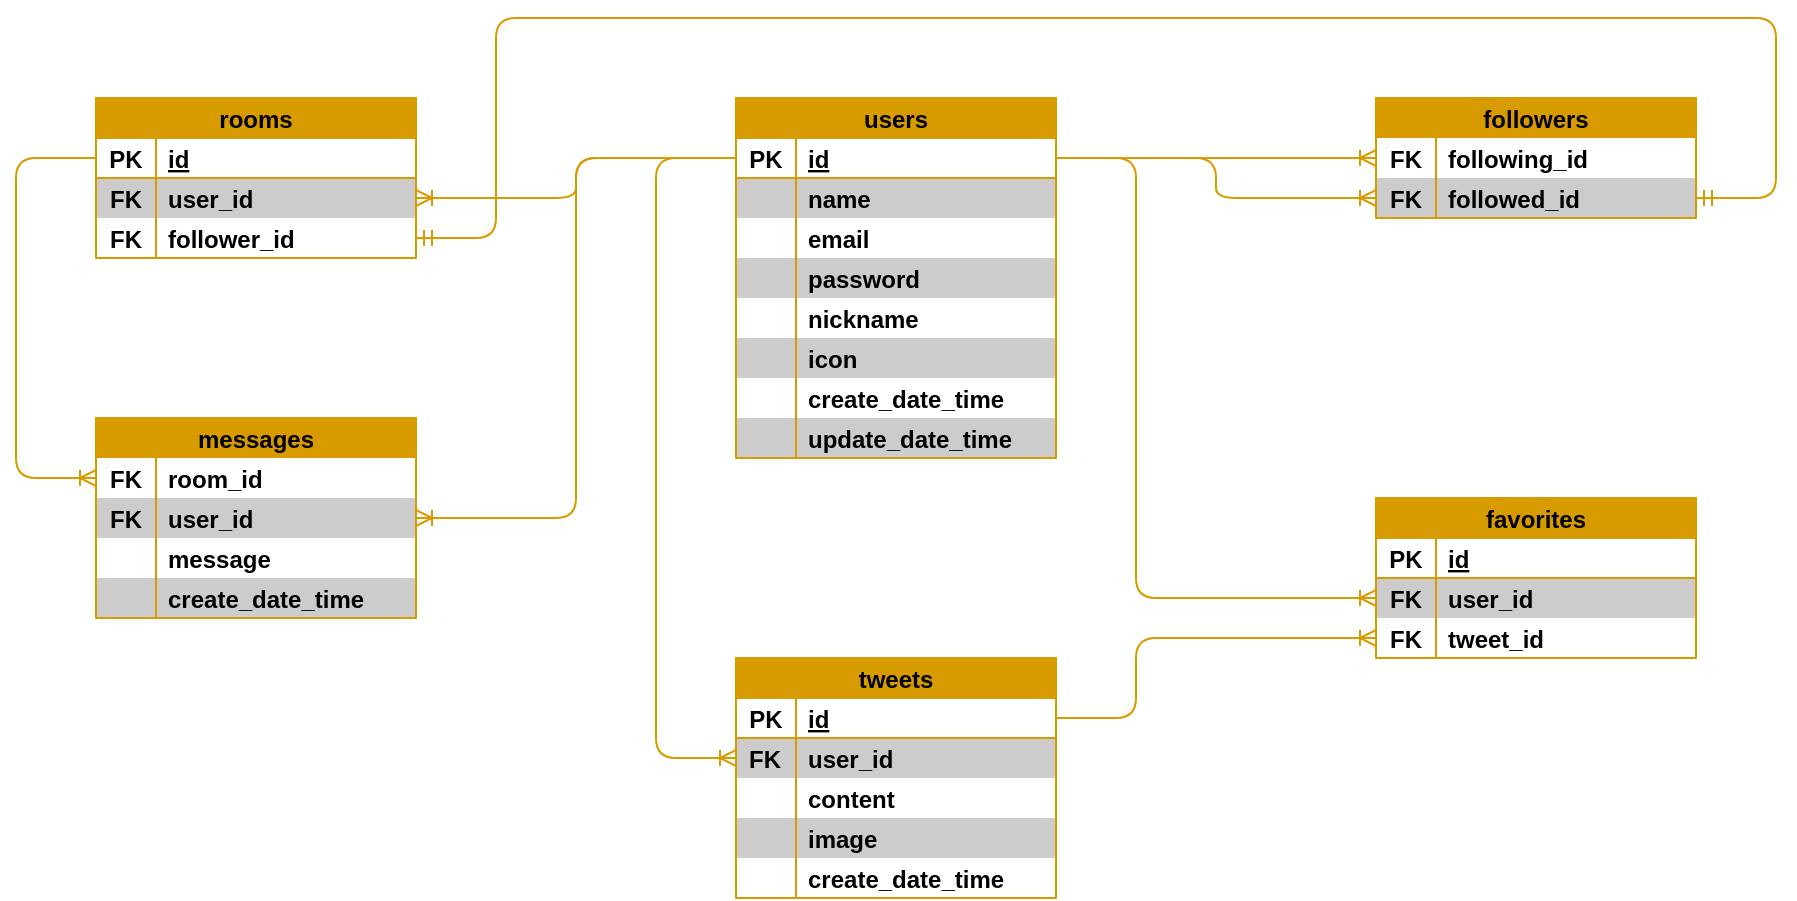<mxfile>
    <diagram id="yRzsNNlzmwT56zNl8328" name="ページ1">
        <mxGraphModel dx="554" dy="314" grid="1" gridSize="10" guides="1" tooltips="1" connect="1" arrows="1" fold="1" page="1" pageScale="1" pageWidth="1169" pageHeight="827" math="0" shadow="0">
            <root>
                <mxCell id="0"/>
                <mxCell id="1" parent="0"/>
                <mxCell id="111" value="" style="fontSize=12;html=1;endArrow=ERoneToMany;fontColor=#FFFFFF;edgeStyle=orthogonalEdgeStyle;exitX=1;exitY=0.5;exitDx=0;exitDy=0;fillColor=#e51400;strokeColor=#D79B00;rounded=1;strokeWidth=1;entryX=0;entryY=0.5;entryDx=0;entryDy=0;" parent="1" source="220" target="277" edge="1">
                    <mxGeometry width="100" height="100" relative="1" as="geometry">
                        <mxPoint x="770.0" y="690.54" as="sourcePoint"/>
                        <mxPoint x="750" y="610" as="targetPoint"/>
                        <Array as="points">
                            <mxPoint x="680" y="550"/>
                            <mxPoint x="680" y="510"/>
                        </Array>
                    </mxGeometry>
                </mxCell>
                <mxCell id="163" value="users" style="shape=table;startSize=20;container=1;collapsible=1;childLayout=tableLayout;fixedRows=1;rowLines=0;fontStyle=1;align=center;resizeLast=1;fillStyle=auto;strokeColor=#D79B00;strokeWidth=1;fontColor=#000000;fillColor=#D79B00;gradientColor=none;gradientDirection=radial;verticalAlign=middle;rounded=0;shadow=0;spacing=0;" parent="1" vertex="1">
                    <mxGeometry x="480" y="240" width="160" height="180" as="geometry"/>
                </mxCell>
                <mxCell id="164" value="" style="shape=tableRow;horizontal=0;startSize=0;swimlaneHead=0;swimlaneBody=0;fillColor=none;collapsible=0;dropTarget=0;points=[[0,0.5],[1,0.5]];portConstraint=eastwest;top=0;left=0;right=0;bottom=1;fillStyle=auto;strokeColor=#D79B00;strokeWidth=1;fontColor=#000000;" parent="163" vertex="1">
                    <mxGeometry y="20" width="160" height="20" as="geometry"/>
                </mxCell>
                <mxCell id="165" value="PK" style="shape=partialRectangle;connectable=0;fillColor=#FFFFFF;top=1;left=1;bottom=1;right=1;fontStyle=1;overflow=hidden;fillStyle=auto;strokeColor=#D79B00;strokeWidth=1;fontColor=#000000;gradientColor=none;align=center;spacingLeft=0;labelBackgroundColor=none;dashed=1;dashPattern=1 1;spacing=0;" parent="164" vertex="1">
                    <mxGeometry width="30" height="20" as="geometry">
                        <mxRectangle width="30" height="20" as="alternateBounds"/>
                    </mxGeometry>
                </mxCell>
                <mxCell id="166" value="id" style="shape=partialRectangle;connectable=0;fillColor=#FFFFFF;top=1;left=1;bottom=1;right=1;align=left;spacingLeft=6;fontStyle=5;overflow=hidden;fillStyle=auto;strokeColor=#D79B00;strokeWidth=1;fontColor=#000000;labelBackgroundColor=none;dashed=1;dashPattern=1 1;noLabel=0;portConstraintRotation=0;spacing=0;" parent="164" vertex="1">
                    <mxGeometry x="30" width="130" height="20" as="geometry">
                        <mxRectangle width="130" height="20" as="alternateBounds"/>
                    </mxGeometry>
                </mxCell>
                <mxCell id="167" value="" style="shape=tableRow;horizontal=1;startSize=0;swimlaneHead=0;swimlaneBody=0;fillColor=none;collapsible=0;dropTarget=0;points=[[0,0.5],[1,0.5]];portConstraint=eastwest;top=0;left=0;right=0;bottom=0;fillStyle=auto;strokeColor=#D79B00;strokeWidth=1;fontColor=#000000;swimlaneFillColor=default;labelBorderColor=none;labelBackgroundColor=#FF3333;" parent="163" vertex="1">
                    <mxGeometry y="40" width="160" height="20" as="geometry"/>
                </mxCell>
                <mxCell id="168" value="" style="shape=partialRectangle;connectable=0;fillColor=#CCCCCC;top=1;left=1;bottom=0;right=0;editable=1;overflow=hidden;fillStyle=auto;strokeColor=#D79B00;strokeWidth=1;fontColor=#000000;spacing=0;" parent="167" vertex="1">
                    <mxGeometry width="30" height="20" as="geometry">
                        <mxRectangle width="30" height="20" as="alternateBounds"/>
                    </mxGeometry>
                </mxCell>
                <mxCell id="169" value="name" style="shape=partialRectangle;connectable=0;fillColor=#CCCCCC;top=1;left=1;bottom=0;right=1;align=left;spacingLeft=6;overflow=hidden;fillStyle=auto;strokeColor=#D79B00;strokeWidth=1;fontColor=#000000;fontStyle=1;perimeterSpacing=0;spacing=0;" parent="167" vertex="1">
                    <mxGeometry x="30" width="130" height="20" as="geometry">
                        <mxRectangle width="130" height="20" as="alternateBounds"/>
                    </mxGeometry>
                </mxCell>
                <mxCell id="170" value="" style="shape=tableRow;horizontal=0;startSize=0;swimlaneHead=0;swimlaneBody=0;fillColor=none;collapsible=0;dropTarget=0;points=[[0,0.5],[1,0.5]];portConstraint=eastwest;top=0;left=0;right=0;bottom=0;fillStyle=auto;strokeColor=none;strokeWidth=0;fontColor=#000000;" parent="163" vertex="1">
                    <mxGeometry y="60" width="160" height="20" as="geometry"/>
                </mxCell>
                <mxCell id="171" value="" style="shape=partialRectangle;connectable=0;fillColor=#FFFFFF;top=0;left=1;bottom=0;right=1;editable=1;overflow=hidden;fillStyle=auto;strokeColor=#D79B00;strokeWidth=1;fontColor=#000000;spacing=0;" parent="170" vertex="1">
                    <mxGeometry width="30" height="20" as="geometry">
                        <mxRectangle width="30" height="20" as="alternateBounds"/>
                    </mxGeometry>
                </mxCell>
                <mxCell id="172" value="email" style="shape=partialRectangle;connectable=0;fillColor=#FFFFFF;top=0;left=1;bottom=0;right=1;align=left;spacingLeft=6;overflow=hidden;fillStyle=auto;strokeColor=#D79B00;strokeWidth=1;fontColor=#000000;fontStyle=1;spacing=0;" parent="170" vertex="1">
                    <mxGeometry x="30" width="130" height="20" as="geometry">
                        <mxRectangle width="130" height="20" as="alternateBounds"/>
                    </mxGeometry>
                </mxCell>
                <mxCell id="188" value="" style="shape=tableRow;horizontal=0;startSize=0;swimlaneHead=0;swimlaneBody=0;fillColor=none;collapsible=0;dropTarget=0;points=[[0,0.5],[1,0.5]];portConstraint=eastwest;top=0;left=0;right=0;bottom=0;fillStyle=auto;strokeColor=none;strokeWidth=0;fontColor=#000000;" parent="163" vertex="1">
                    <mxGeometry y="80" width="160" height="20" as="geometry"/>
                </mxCell>
                <mxCell id="189" value="" style="shape=partialRectangle;connectable=0;fillColor=#CCCCCC;top=0;left=1;bottom=0;right=1;editable=1;overflow=hidden;fillStyle=auto;strokeColor=#D79B00;strokeWidth=1;fontColor=#000000;spacing=0;" parent="188" vertex="1">
                    <mxGeometry width="30" height="20" as="geometry">
                        <mxRectangle width="30" height="20" as="alternateBounds"/>
                    </mxGeometry>
                </mxCell>
                <mxCell id="190" value="password" style="shape=partialRectangle;connectable=0;fillColor=#CCCCCC;top=0;left=1;bottom=0;right=1;align=left;spacingLeft=6;overflow=hidden;fillStyle=auto;strokeColor=#D79B00;strokeWidth=1;fontColor=#000000;fontStyle=1;spacing=0;" parent="188" vertex="1">
                    <mxGeometry x="30" width="130" height="20" as="geometry">
                        <mxRectangle width="130" height="20" as="alternateBounds"/>
                    </mxGeometry>
                </mxCell>
                <mxCell id="210" value="" style="shape=tableRow;horizontal=0;startSize=0;swimlaneHead=0;swimlaneBody=0;fillColor=none;collapsible=0;dropTarget=0;points=[[0,0.5],[1,0.5]];portConstraint=eastwest;top=0;left=0;right=0;bottom=0;fillStyle=auto;strokeColor=none;strokeWidth=0;fontColor=#000000;" parent="163" vertex="1">
                    <mxGeometry y="100" width="160" height="20" as="geometry"/>
                </mxCell>
                <mxCell id="211" value="" style="shape=partialRectangle;connectable=0;fillColor=#FFFFFF;top=0;left=1;bottom=0;right=1;editable=1;overflow=hidden;fillStyle=auto;strokeColor=#D79B00;strokeWidth=1;fontColor=#000000;spacing=0;" parent="210" vertex="1">
                    <mxGeometry width="30" height="20" as="geometry">
                        <mxRectangle width="30" height="20" as="alternateBounds"/>
                    </mxGeometry>
                </mxCell>
                <mxCell id="212" value="nickname" style="shape=partialRectangle;connectable=0;fillColor=#FFFFFF;top=0;left=1;bottom=0;right=1;align=left;spacingLeft=6;overflow=hidden;fillStyle=auto;strokeColor=#D79B00;strokeWidth=1;fontColor=#000000;fontStyle=1;spacing=0;" parent="210" vertex="1">
                    <mxGeometry x="30" width="130" height="20" as="geometry">
                        <mxRectangle width="130" height="20" as="alternateBounds"/>
                    </mxGeometry>
                </mxCell>
                <mxCell id="213" value="" style="shape=tableRow;horizontal=0;startSize=0;swimlaneHead=0;swimlaneBody=0;fillColor=none;collapsible=0;dropTarget=0;points=[[0,0.5],[1,0.5]];portConstraint=eastwest;top=0;left=0;right=0;bottom=0;fillStyle=auto;strokeColor=none;strokeWidth=0;fontColor=#000000;" parent="163" vertex="1">
                    <mxGeometry y="120" width="160" height="20" as="geometry"/>
                </mxCell>
                <mxCell id="214" value="" style="shape=partialRectangle;connectable=0;fillColor=#CCCCCC;top=0;left=1;bottom=0;right=1;editable=1;overflow=hidden;fillStyle=auto;strokeColor=#D79B00;strokeWidth=1;fontColor=#000000;spacing=0;" parent="213" vertex="1">
                    <mxGeometry width="30" height="20" as="geometry">
                        <mxRectangle width="30" height="20" as="alternateBounds"/>
                    </mxGeometry>
                </mxCell>
                <mxCell id="215" value="icon" style="shape=partialRectangle;connectable=0;fillColor=#CCCCCC;top=0;left=1;bottom=0;right=1;align=left;spacingLeft=6;overflow=hidden;fillStyle=auto;strokeColor=#D79B00;strokeWidth=1;fontColor=#000000;fontStyle=1;spacing=0;" parent="213" vertex="1">
                    <mxGeometry x="30" width="130" height="20" as="geometry">
                        <mxRectangle width="130" height="20" as="alternateBounds"/>
                    </mxGeometry>
                </mxCell>
                <mxCell id="216" value="" style="shape=tableRow;horizontal=0;startSize=0;swimlaneHead=0;swimlaneBody=0;fillColor=none;collapsible=0;dropTarget=0;points=[[0,0.5],[1,0.5]];portConstraint=eastwest;top=0;left=0;right=0;bottom=0;fillStyle=auto;strokeColor=none;strokeWidth=0;fontColor=#000000;" parent="163" vertex="1">
                    <mxGeometry y="140" width="160" height="20" as="geometry"/>
                </mxCell>
                <mxCell id="217" value="" style="shape=partialRectangle;connectable=0;fillColor=#FFFFFF;top=0;left=1;bottom=0;right=1;editable=1;overflow=hidden;fillStyle=auto;strokeColor=#D79B00;strokeWidth=1;fontColor=#000000;spacing=0;" parent="216" vertex="1">
                    <mxGeometry width="30" height="20" as="geometry">
                        <mxRectangle width="30" height="20" as="alternateBounds"/>
                    </mxGeometry>
                </mxCell>
                <mxCell id="218" value="create_date_time" style="shape=partialRectangle;connectable=0;fillColor=#FFFFFF;top=0;left=1;bottom=0;right=1;align=left;spacingLeft=6;overflow=hidden;fillStyle=auto;strokeColor=#D79B00;strokeWidth=1;fontColor=#000000;fontStyle=1;spacing=0;" parent="216" vertex="1">
                    <mxGeometry x="30" width="130" height="20" as="geometry">
                        <mxRectangle width="130" height="20" as="alternateBounds"/>
                    </mxGeometry>
                </mxCell>
                <mxCell id="173" value="" style="shape=tableRow;horizontal=0;startSize=0;swimlaneHead=0;swimlaneBody=0;fillColor=none;collapsible=0;dropTarget=0;points=[[0,0.5],[1,0.5]];portConstraint=eastwest;top=0;left=0;right=0;bottom=0;fillStyle=auto;strokeColor=none;strokeWidth=1;fontColor=#000000;swimlaneFillColor=none;" parent="163" vertex="1">
                    <mxGeometry y="160" width="160" height="20" as="geometry"/>
                </mxCell>
                <mxCell id="174" value="" style="shape=partialRectangle;connectable=0;fillColor=#CCCCCC;top=0;left=1;bottom=1;right=1;editable=1;overflow=hidden;fillStyle=auto;strokeColor=#D79B00;strokeWidth=1;fontColor=#000000;spacing=0;" parent="173" vertex="1">
                    <mxGeometry width="30" height="20" as="geometry">
                        <mxRectangle width="30" height="20" as="alternateBounds"/>
                    </mxGeometry>
                </mxCell>
                <mxCell id="175" value="update_date_time" style="shape=partialRectangle;connectable=0;fillColor=#CCCCCC;top=0;left=1;bottom=1;right=1;align=left;spacingLeft=6;overflow=hidden;fillStyle=auto;strokeColor=#D79B00;strokeWidth=1;fontColor=#000000;fontStyle=1;spacing=0;" parent="173" vertex="1">
                    <mxGeometry x="30" width="130" height="20" as="geometry">
                        <mxRectangle width="130" height="20" as="alternateBounds"/>
                    </mxGeometry>
                </mxCell>
                <mxCell id="219" value="tweets" style="shape=table;startSize=20;container=1;collapsible=1;childLayout=tableLayout;fixedRows=1;rowLines=0;fontStyle=1;align=center;resizeLast=1;fillStyle=auto;strokeColor=#D79B00;strokeWidth=1;fontColor=#000000;fillColor=#D79B00;gradientColor=none;gradientDirection=radial;verticalAlign=middle;rounded=0;shadow=0;spacing=0;" parent="1" vertex="1">
                    <mxGeometry x="480" y="520" width="160" height="120" as="geometry"/>
                </mxCell>
                <mxCell id="220" value="" style="shape=tableRow;horizontal=0;startSize=0;swimlaneHead=0;swimlaneBody=0;fillColor=none;collapsible=0;dropTarget=0;points=[[0,0.5],[1,0.5]];portConstraint=eastwest;top=0;left=0;right=0;bottom=1;fillStyle=auto;strokeColor=#D79B00;strokeWidth=1;fontColor=#000000;" parent="219" vertex="1">
                    <mxGeometry y="20" width="160" height="20" as="geometry"/>
                </mxCell>
                <mxCell id="221" value="PK" style="shape=partialRectangle;connectable=0;fillColor=#FFFFFF;top=1;left=1;bottom=1;right=1;fontStyle=1;overflow=hidden;fillStyle=auto;strokeColor=#D79B00;strokeWidth=1;fontColor=#000000;gradientColor=none;align=center;spacingLeft=0;labelBackgroundColor=none;dashed=1;dashPattern=1 1;" parent="220" vertex="1">
                    <mxGeometry width="30" height="20" as="geometry">
                        <mxRectangle width="30" height="20" as="alternateBounds"/>
                    </mxGeometry>
                </mxCell>
                <mxCell id="222" value="id" style="shape=partialRectangle;connectable=0;fillColor=#FFFFFF;top=1;left=1;bottom=1;right=1;align=left;spacingLeft=6;fontStyle=5;overflow=hidden;fillStyle=auto;strokeColor=#D79B00;strokeWidth=1;fontColor=#000000;labelBackgroundColor=none;dashed=1;dashPattern=1 1;noLabel=0;portConstraintRotation=0;spacing=0;" parent="220" vertex="1">
                    <mxGeometry x="30" width="130" height="20" as="geometry">
                        <mxRectangle width="130" height="20" as="alternateBounds"/>
                    </mxGeometry>
                </mxCell>
                <mxCell id="223" value="" style="shape=tableRow;horizontal=1;startSize=0;swimlaneHead=0;swimlaneBody=0;fillColor=none;collapsible=0;dropTarget=0;points=[[0,0.5],[1,0.5]];portConstraint=eastwest;top=0;left=0;right=0;bottom=0;fillStyle=auto;strokeColor=#D79B00;strokeWidth=1;fontColor=#000000;swimlaneFillColor=default;labelBorderColor=none;labelBackgroundColor=#FF3333;" parent="219" vertex="1">
                    <mxGeometry y="40" width="160" height="20" as="geometry"/>
                </mxCell>
                <mxCell id="224" value="FK" style="shape=partialRectangle;connectable=0;fillColor=#CCCCCC;top=1;left=1;bottom=0;right=0;editable=1;overflow=hidden;fillStyle=auto;strokeColor=#D79B00;strokeWidth=1;fontColor=#000000;fontStyle=1;align=center;gradientColor=none;spacingLeft=-1;labelBackgroundColor=none;dashed=1;dashPattern=1 1;" parent="223" vertex="1">
                    <mxGeometry width="30" height="20" as="geometry">
                        <mxRectangle width="30" height="20" as="alternateBounds"/>
                    </mxGeometry>
                </mxCell>
                <mxCell id="225" value="user_id" style="shape=partialRectangle;connectable=0;fillColor=#CCCCCC;top=1;left=1;bottom=0;right=1;align=left;spacingLeft=6;overflow=hidden;fillStyle=auto;strokeColor=#D79B00;strokeWidth=1;fontColor=#000000;fontStyle=1;perimeterSpacing=0;spacing=0;" parent="223" vertex="1">
                    <mxGeometry x="30" width="130" height="20" as="geometry">
                        <mxRectangle width="130" height="20" as="alternateBounds"/>
                    </mxGeometry>
                </mxCell>
                <mxCell id="226" value="" style="shape=tableRow;horizontal=0;startSize=0;swimlaneHead=0;swimlaneBody=0;fillColor=none;collapsible=0;dropTarget=0;points=[[0,0.5],[1,0.5]];portConstraint=eastwest;top=0;left=0;right=0;bottom=0;fillStyle=auto;strokeColor=none;strokeWidth=0;fontColor=#000000;" parent="219" vertex="1">
                    <mxGeometry y="60" width="160" height="20" as="geometry"/>
                </mxCell>
                <mxCell id="227" value="" style="shape=partialRectangle;connectable=0;fillColor=#FFFFFF;top=0;left=1;bottom=0;right=1;editable=1;overflow=hidden;fillStyle=auto;strokeColor=#D79B00;strokeWidth=1;fontColor=#000000;" parent="226" vertex="1">
                    <mxGeometry width="30" height="20" as="geometry">
                        <mxRectangle width="30" height="20" as="alternateBounds"/>
                    </mxGeometry>
                </mxCell>
                <mxCell id="228" value="content" style="shape=partialRectangle;connectable=0;fillColor=#FFFFFF;top=0;left=1;bottom=0;right=1;align=left;spacingLeft=6;overflow=hidden;fillStyle=auto;strokeColor=#D79B00;strokeWidth=1;fontColor=#000000;fontStyle=1;spacing=0;" parent="226" vertex="1">
                    <mxGeometry x="30" width="130" height="20" as="geometry">
                        <mxRectangle width="130" height="20" as="alternateBounds"/>
                    </mxGeometry>
                </mxCell>
                <mxCell id="229" value="" style="shape=tableRow;horizontal=0;startSize=0;swimlaneHead=0;swimlaneBody=0;fillColor=none;collapsible=0;dropTarget=0;points=[[0,0.5],[1,0.5]];portConstraint=eastwest;top=0;left=0;right=0;bottom=0;fillStyle=auto;strokeColor=none;strokeWidth=0;fontColor=#000000;" parent="219" vertex="1">
                    <mxGeometry y="80" width="160" height="20" as="geometry"/>
                </mxCell>
                <mxCell id="230" value="" style="shape=partialRectangle;connectable=0;fillColor=#CCCCCC;top=0;left=1;bottom=0;right=1;editable=1;overflow=hidden;fillStyle=auto;strokeColor=#D79B00;strokeWidth=1;fontColor=#000000;" parent="229" vertex="1">
                    <mxGeometry width="30" height="20" as="geometry">
                        <mxRectangle width="30" height="20" as="alternateBounds"/>
                    </mxGeometry>
                </mxCell>
                <mxCell id="231" value="image" style="shape=partialRectangle;connectable=0;fillColor=#CCCCCC;top=0;left=1;bottom=0;right=1;align=left;spacingLeft=6;overflow=hidden;fillStyle=auto;strokeColor=#D79B00;strokeWidth=1;fontColor=#000000;fontStyle=1;spacing=0;" parent="229" vertex="1">
                    <mxGeometry x="30" width="130" height="20" as="geometry">
                        <mxRectangle width="130" height="20" as="alternateBounds"/>
                    </mxGeometry>
                </mxCell>
                <mxCell id="232" value="" style="shape=tableRow;horizontal=0;startSize=0;swimlaneHead=0;swimlaneBody=0;fillColor=none;collapsible=0;dropTarget=0;points=[[0,0.5],[1,0.5]];portConstraint=eastwest;top=0;left=0;right=0;bottom=0;fillStyle=auto;strokeColor=none;strokeWidth=0;fontColor=#000000;" parent="219" vertex="1">
                    <mxGeometry y="100" width="160" height="20" as="geometry"/>
                </mxCell>
                <mxCell id="233" value="" style="shape=partialRectangle;connectable=0;fillColor=#FFFFFF;top=0;left=1;bottom=1;right=1;editable=1;overflow=hidden;fillStyle=auto;strokeColor=#D79B00;strokeWidth=1;fontColor=#000000;" parent="232" vertex="1">
                    <mxGeometry width="30" height="20" as="geometry">
                        <mxRectangle width="30" height="20" as="alternateBounds"/>
                    </mxGeometry>
                </mxCell>
                <mxCell id="234" value="create_date_time" style="shape=partialRectangle;connectable=0;fillColor=#FFFFFF;top=0;left=1;bottom=1;right=1;align=left;spacingLeft=6;overflow=hidden;fillStyle=auto;strokeColor=#D79B00;strokeWidth=1;fontColor=#000000;fontStyle=1;spacing=0;" parent="232" vertex="1">
                    <mxGeometry x="30" width="130" height="20" as="geometry">
                        <mxRectangle width="130" height="20" as="alternateBounds"/>
                    </mxGeometry>
                </mxCell>
                <mxCell id="270" value="favorites" style="shape=table;startSize=20;container=1;collapsible=1;childLayout=tableLayout;fixedRows=1;rowLines=0;fontStyle=1;align=center;resizeLast=1;fillStyle=auto;strokeColor=#D79B00;strokeWidth=1;fontColor=#000000;fillColor=#D79B00;gradientColor=none;gradientDirection=radial;verticalAlign=middle;rounded=0;shadow=0;spacing=0;" parent="1" vertex="1">
                    <mxGeometry x="800" y="440" width="160" height="80" as="geometry"/>
                </mxCell>
                <mxCell id="271" value="" style="shape=tableRow;horizontal=0;startSize=0;swimlaneHead=0;swimlaneBody=0;fillColor=none;collapsible=0;dropTarget=0;points=[[0,0.5],[1,0.5]];portConstraint=eastwest;top=0;left=0;right=0;bottom=1;fillStyle=auto;strokeColor=#D79B00;strokeWidth=1;fontColor=#000000;" parent="270" vertex="1">
                    <mxGeometry y="20" width="160" height="20" as="geometry"/>
                </mxCell>
                <mxCell id="272" value="PK" style="shape=partialRectangle;connectable=0;fillColor=#FFFFFF;top=1;left=1;bottom=1;right=1;fontStyle=1;overflow=hidden;fillStyle=auto;strokeColor=#D79B00;strokeWidth=1;fontColor=#000000;gradientColor=none;align=center;spacingLeft=0;labelBackgroundColor=none;dashed=1;dashPattern=1 1;spacing=0;" parent="271" vertex="1">
                    <mxGeometry width="30" height="20" as="geometry">
                        <mxRectangle width="30" height="20" as="alternateBounds"/>
                    </mxGeometry>
                </mxCell>
                <mxCell id="273" value="id" style="shape=partialRectangle;connectable=0;fillColor=#FFFFFF;top=1;left=1;bottom=1;right=1;align=left;spacingLeft=6;fontStyle=5;overflow=hidden;fillStyle=auto;strokeColor=#D79B00;strokeWidth=1;fontColor=#000000;labelBackgroundColor=none;dashed=1;dashPattern=1 1;noLabel=0;portConstraintRotation=0;spacing=0;" parent="271" vertex="1">
                    <mxGeometry x="30" width="130" height="20" as="geometry">
                        <mxRectangle width="130" height="20" as="alternateBounds"/>
                    </mxGeometry>
                </mxCell>
                <mxCell id="274" value="" style="shape=tableRow;horizontal=1;startSize=0;swimlaneHead=0;swimlaneBody=0;fillColor=none;collapsible=0;dropTarget=0;points=[[0,0.5],[1,0.5]];portConstraint=eastwest;top=0;left=0;right=0;bottom=0;fillStyle=auto;strokeColor=#D79B00;strokeWidth=1;fontColor=#000000;swimlaneFillColor=default;labelBorderColor=none;labelBackgroundColor=#FF3333;" parent="270" vertex="1">
                    <mxGeometry y="40" width="160" height="20" as="geometry"/>
                </mxCell>
                <mxCell id="275" value="FK" style="shape=partialRectangle;connectable=0;fillColor=#CCCCCC;top=1;left=1;bottom=0;right=0;editable=1;overflow=hidden;fillStyle=auto;strokeColor=#D79B00;strokeWidth=1;fontColor=#000000;fontStyle=1;align=center;gradientColor=none;spacingLeft=0;labelBackgroundColor=none;dashed=1;dashPattern=1 1;spacing=0;" parent="274" vertex="1">
                    <mxGeometry width="30" height="20" as="geometry">
                        <mxRectangle width="30" height="20" as="alternateBounds"/>
                    </mxGeometry>
                </mxCell>
                <mxCell id="276" value="user_id" style="shape=partialRectangle;connectable=0;fillColor=#CCCCCC;top=1;left=1;bottom=0;right=1;align=left;spacingLeft=6;overflow=hidden;fillStyle=auto;strokeColor=#D79B00;strokeWidth=1;fontColor=#000000;fontStyle=1;perimeterSpacing=0;spacing=0;" parent="274" vertex="1">
                    <mxGeometry x="30" width="130" height="20" as="geometry">
                        <mxRectangle width="130" height="20" as="alternateBounds"/>
                    </mxGeometry>
                </mxCell>
                <mxCell id="277" value="" style="shape=tableRow;horizontal=0;startSize=0;swimlaneHead=0;swimlaneBody=0;fillColor=none;collapsible=0;dropTarget=0;points=[[0,0.5],[1,0.5]];portConstraint=eastwest;top=0;left=0;right=0;bottom=0;fillStyle=auto;strokeColor=none;strokeWidth=0;fontColor=#000000;" parent="270" vertex="1">
                    <mxGeometry y="60" width="160" height="20" as="geometry"/>
                </mxCell>
                <mxCell id="278" value="FK" style="shape=partialRectangle;connectable=0;fillColor=#FFFFFF;top=0;left=1;bottom=1;right=1;editable=1;overflow=hidden;fillStyle=auto;strokeColor=#D79B00;strokeWidth=1;fontColor=#000000;fontStyle=1;align=center;spacing=0;" parent="277" vertex="1">
                    <mxGeometry width="30" height="20" as="geometry">
                        <mxRectangle width="30" height="20" as="alternateBounds"/>
                    </mxGeometry>
                </mxCell>
                <mxCell id="279" value="tweet_id" style="shape=partialRectangle;connectable=0;fillColor=#FFFFFF;top=0;left=1;bottom=1;right=1;align=left;spacingLeft=6;overflow=hidden;fillStyle=auto;strokeColor=#D79B00;strokeWidth=1;fontColor=#000000;fontStyle=1;spacing=0;" parent="277" vertex="1">
                    <mxGeometry x="30" width="130" height="20" as="geometry">
                        <mxRectangle width="130" height="20" as="alternateBounds"/>
                    </mxGeometry>
                </mxCell>
                <mxCell id="289" value="followers" style="shape=table;startSize=20;container=1;collapsible=1;childLayout=tableLayout;fixedRows=1;rowLines=0;fontStyle=1;align=center;resizeLast=1;fillStyle=auto;strokeColor=#D79B00;strokeWidth=1;fontColor=#000000;fillColor=#D79B00;gradientColor=none;gradientDirection=radial;verticalAlign=middle;rounded=0;shadow=0;spacing=0;" parent="1" vertex="1">
                    <mxGeometry x="800" y="240" width="160" height="60" as="geometry"/>
                </mxCell>
                <mxCell id="296" value="" style="shape=tableRow;horizontal=0;startSize=0;swimlaneHead=0;swimlaneBody=0;fillColor=none;collapsible=0;dropTarget=0;points=[[0,0.5],[1,0.5]];portConstraint=eastwest;top=0;left=0;right=0;bottom=0;fillStyle=auto;strokeColor=none;strokeWidth=0;fontColor=#000000;" parent="289" vertex="1">
                    <mxGeometry y="20" width="160" height="20" as="geometry"/>
                </mxCell>
                <mxCell id="297" value="FK" style="shape=partialRectangle;connectable=0;fillColor=#FFFFFF;top=0;left=1;bottom=0;right=1;editable=1;overflow=hidden;fillStyle=auto;strokeColor=#D79B00;strokeWidth=1;fontColor=#000000;fontStyle=1;align=center;spacing=0;" parent="296" vertex="1">
                    <mxGeometry width="30" height="20" as="geometry">
                        <mxRectangle width="30" height="20" as="alternateBounds"/>
                    </mxGeometry>
                </mxCell>
                <mxCell id="298" value="following_id" style="shape=partialRectangle;connectable=0;fillColor=#FFFFFF;top=0;left=1;bottom=0;right=1;align=left;spacingLeft=6;overflow=hidden;fillStyle=auto;strokeColor=#D79B00;strokeWidth=1;fontColor=#000000;fontStyle=1;spacing=0;" parent="296" vertex="1">
                    <mxGeometry x="30" width="130" height="20" as="geometry">
                        <mxRectangle width="130" height="20" as="alternateBounds"/>
                    </mxGeometry>
                </mxCell>
                <mxCell id="305" value="" style="shape=tableRow;horizontal=0;startSize=0;swimlaneHead=0;swimlaneBody=0;fillColor=none;collapsible=0;dropTarget=0;points=[[0,0.5],[1,0.5]];portConstraint=eastwest;top=0;left=0;right=0;bottom=0;fillStyle=auto;strokeColor=none;strokeWidth=1;fontColor=#000000;swimlaneFillColor=none;" parent="289" vertex="1">
                    <mxGeometry y="40" width="160" height="20" as="geometry"/>
                </mxCell>
                <mxCell id="306" value="FK" style="shape=partialRectangle;connectable=0;fillColor=#CCCCCC;top=0;left=1;bottom=1;right=1;editable=1;overflow=hidden;fillStyle=auto;strokeColor=#D79B00;strokeWidth=1;fontColor=#000000;spacing=0;fontStyle=1" parent="305" vertex="1">
                    <mxGeometry width="30" height="20" as="geometry">
                        <mxRectangle width="30" height="20" as="alternateBounds"/>
                    </mxGeometry>
                </mxCell>
                <mxCell id="307" value="followed_id" style="shape=partialRectangle;connectable=0;fillColor=#CCCCCC;top=0;left=1;bottom=1;right=1;align=left;spacingLeft=6;overflow=hidden;fillStyle=auto;strokeColor=#D79B00;strokeWidth=1;fontColor=#000000;fontStyle=1;spacing=0;" parent="305" vertex="1">
                    <mxGeometry x="30" width="130" height="20" as="geometry">
                        <mxRectangle width="130" height="20" as="alternateBounds"/>
                    </mxGeometry>
                </mxCell>
                <mxCell id="308" value="rooms" style="shape=table;startSize=20;container=1;collapsible=1;childLayout=tableLayout;fixedRows=1;rowLines=0;fontStyle=1;align=center;resizeLast=1;fillStyle=auto;strokeColor=#D79B00;strokeWidth=1;fontColor=#000000;fillColor=#D79B00;gradientColor=none;gradientDirection=radial;verticalAlign=middle;rounded=0;shadow=0;spacing=0;" parent="1" vertex="1">
                    <mxGeometry x="160" y="240" width="160" height="80" as="geometry"/>
                </mxCell>
                <mxCell id="309" value="" style="shape=tableRow;horizontal=0;startSize=0;swimlaneHead=0;swimlaneBody=0;fillColor=none;collapsible=0;dropTarget=0;points=[[0,0.5],[1,0.5]];portConstraint=eastwest;top=0;left=0;right=0;bottom=1;fillStyle=auto;strokeColor=#D79B00;strokeWidth=1;fontColor=#000000;" parent="308" vertex="1">
                    <mxGeometry y="20" width="160" height="20" as="geometry"/>
                </mxCell>
                <mxCell id="310" value="PK" style="shape=partialRectangle;connectable=0;fillColor=#FFFFFF;top=1;left=1;bottom=1;right=1;fontStyle=1;overflow=hidden;fillStyle=auto;strokeColor=#D79B00;strokeWidth=1;fontColor=#000000;gradientColor=none;align=center;spacingLeft=0;labelBackgroundColor=none;dashed=1;dashPattern=1 1;spacing=0;" parent="309" vertex="1">
                    <mxGeometry width="30" height="20" as="geometry">
                        <mxRectangle width="30" height="20" as="alternateBounds"/>
                    </mxGeometry>
                </mxCell>
                <mxCell id="311" value="id" style="shape=partialRectangle;connectable=0;fillColor=#FFFFFF;top=1;left=1;bottom=1;right=1;align=left;spacingLeft=6;fontStyle=5;overflow=hidden;fillStyle=auto;strokeColor=#D79B00;strokeWidth=1;fontColor=#000000;labelBackgroundColor=none;dashed=1;dashPattern=1 1;noLabel=0;portConstraintRotation=0;spacing=0;" parent="309" vertex="1">
                    <mxGeometry x="30" width="130" height="20" as="geometry">
                        <mxRectangle width="130" height="20" as="alternateBounds"/>
                    </mxGeometry>
                </mxCell>
                <mxCell id="312" value="" style="shape=tableRow;horizontal=1;startSize=0;swimlaneHead=0;swimlaneBody=0;fillColor=none;collapsible=0;dropTarget=0;points=[[0,0.5],[1,0.5]];portConstraint=eastwest;top=0;left=0;right=0;bottom=0;fillStyle=auto;strokeColor=#D79B00;strokeWidth=1;fontColor=#000000;swimlaneFillColor=default;labelBorderColor=none;labelBackgroundColor=#FF3333;" parent="308" vertex="1">
                    <mxGeometry y="40" width="160" height="20" as="geometry"/>
                </mxCell>
                <mxCell id="313" value="FK" style="shape=partialRectangle;connectable=0;fillColor=#CCCCCC;top=1;left=1;bottom=0;right=0;editable=1;overflow=hidden;fillStyle=auto;strokeColor=#D79B00;strokeWidth=1;fontColor=#000000;fontStyle=1;align=center;gradientColor=none;spacingLeft=0;labelBackgroundColor=none;dashed=1;dashPattern=1 1;spacing=0;" parent="312" vertex="1">
                    <mxGeometry width="30" height="20" as="geometry">
                        <mxRectangle width="30" height="20" as="alternateBounds"/>
                    </mxGeometry>
                </mxCell>
                <mxCell id="314" value="user_id" style="shape=partialRectangle;connectable=0;fillColor=#CCCCCC;top=1;left=1;bottom=0;right=1;align=left;spacingLeft=6;overflow=hidden;fillStyle=auto;strokeColor=#D79B00;strokeWidth=1;fontColor=#000000;fontStyle=1;perimeterSpacing=0;spacing=0;" parent="312" vertex="1">
                    <mxGeometry x="30" width="130" height="20" as="geometry">
                        <mxRectangle width="130" height="20" as="alternateBounds"/>
                    </mxGeometry>
                </mxCell>
                <mxCell id="315" value="" style="shape=tableRow;horizontal=0;startSize=0;swimlaneHead=0;swimlaneBody=0;fillColor=none;collapsible=0;dropTarget=0;points=[[0,0.5],[1,0.5]];portConstraint=eastwest;top=0;left=0;right=0;bottom=0;fillStyle=auto;strokeColor=none;strokeWidth=0;fontColor=#000000;" parent="308" vertex="1">
                    <mxGeometry y="60" width="160" height="20" as="geometry"/>
                </mxCell>
                <mxCell id="316" value="FK" style="shape=partialRectangle;connectable=0;fillColor=#FFFFFF;top=0;left=1;bottom=1;right=1;editable=1;overflow=hidden;fillStyle=auto;strokeColor=#D79B00;strokeWidth=1;fontColor=#000000;fontStyle=1;align=center;spacing=0;" parent="315" vertex="1">
                    <mxGeometry width="30" height="20" as="geometry">
                        <mxRectangle width="30" height="20" as="alternateBounds"/>
                    </mxGeometry>
                </mxCell>
                <mxCell id="317" value="follower_id" style="shape=partialRectangle;connectable=0;fillColor=#FFFFFF;top=0;left=1;bottom=1;right=1;align=left;spacingLeft=6;overflow=hidden;fillStyle=auto;strokeColor=#D79B00;strokeWidth=1;fontColor=#000000;fontStyle=1;spacing=0;" parent="315" vertex="1">
                    <mxGeometry x="30" width="130" height="20" as="geometry">
                        <mxRectangle width="130" height="20" as="alternateBounds"/>
                    </mxGeometry>
                </mxCell>
                <mxCell id="318" value="messages" style="shape=table;startSize=20;container=1;collapsible=1;childLayout=tableLayout;fixedRows=1;rowLines=0;fontStyle=1;align=center;resizeLast=1;fillStyle=auto;strokeColor=#D79B00;strokeWidth=1;fontColor=#000000;fillColor=#D79B00;gradientColor=none;gradientDirection=radial;verticalAlign=middle;rounded=0;shadow=0;spacing=0;" parent="1" vertex="1">
                    <mxGeometry x="160" y="400" width="160" height="100" as="geometry"/>
                </mxCell>
                <mxCell id="319" value="" style="shape=tableRow;horizontal=0;startSize=0;swimlaneHead=0;swimlaneBody=0;fillColor=none;collapsible=0;dropTarget=0;points=[[0,0.5],[1,0.5]];portConstraint=eastwest;top=0;left=0;right=0;bottom=0;fillStyle=auto;strokeColor=none;strokeWidth=0;fontColor=#000000;" parent="318" vertex="1">
                    <mxGeometry y="20" width="160" height="20" as="geometry"/>
                </mxCell>
                <mxCell id="320" value="FK" style="shape=partialRectangle;connectable=0;fillColor=#FFFFFF;top=0;left=1;bottom=0;right=1;editable=1;overflow=hidden;fillStyle=auto;strokeColor=#D79B00;strokeWidth=1;fontColor=#000000;fontStyle=1;align=center;spacing=0;" parent="319" vertex="1">
                    <mxGeometry width="30" height="20" as="geometry">
                        <mxRectangle width="30" height="20" as="alternateBounds"/>
                    </mxGeometry>
                </mxCell>
                <mxCell id="321" value="room_id" style="shape=partialRectangle;connectable=0;fillColor=#FFFFFF;top=0;left=1;bottom=0;right=1;align=left;spacingLeft=6;overflow=hidden;fillStyle=auto;strokeColor=#D79B00;strokeWidth=1;fontColor=#000000;fontStyle=1;spacing=0;" parent="319" vertex="1">
                    <mxGeometry x="30" width="130" height="20" as="geometry">
                        <mxRectangle width="130" height="20" as="alternateBounds"/>
                    </mxGeometry>
                </mxCell>
                <mxCell id="322" value="" style="shape=tableRow;horizontal=0;startSize=0;swimlaneHead=0;swimlaneBody=0;fillColor=none;collapsible=0;dropTarget=0;points=[[0,0.5],[1,0.5]];portConstraint=eastwest;top=0;left=0;right=0;bottom=0;fillStyle=auto;strokeColor=none;strokeWidth=1;fontColor=#000000;swimlaneFillColor=none;" parent="318" vertex="1">
                    <mxGeometry y="40" width="160" height="20" as="geometry"/>
                </mxCell>
                <mxCell id="323" value="FK" style="shape=partialRectangle;connectable=0;fillColor=#CCCCCC;top=0;left=1;bottom=0;right=1;editable=1;overflow=hidden;fillStyle=auto;strokeColor=#D79B00;strokeWidth=1;fontColor=#000000;spacing=0;fontStyle=1" parent="322" vertex="1">
                    <mxGeometry width="30" height="20" as="geometry">
                        <mxRectangle width="30" height="20" as="alternateBounds"/>
                    </mxGeometry>
                </mxCell>
                <mxCell id="324" value="user_id" style="shape=partialRectangle;connectable=0;fillColor=#CCCCCC;top=0;left=1;bottom=0;right=1;align=left;spacingLeft=6;overflow=hidden;fillStyle=auto;strokeColor=#D79B00;strokeWidth=1;fontColor=#000000;fontStyle=1;spacing=0;" parent="322" vertex="1">
                    <mxGeometry x="30" width="130" height="20" as="geometry">
                        <mxRectangle width="130" height="20" as="alternateBounds"/>
                    </mxGeometry>
                </mxCell>
                <mxCell id="348" style="shape=tableRow;horizontal=0;startSize=0;swimlaneHead=0;swimlaneBody=0;fillColor=none;collapsible=0;dropTarget=0;points=[[0,0.5],[1,0.5]];portConstraint=eastwest;top=0;left=0;right=0;bottom=0;fillStyle=auto;strokeColor=none;strokeWidth=1;fontColor=#000000;swimlaneFillColor=none;" parent="318" vertex="1">
                    <mxGeometry y="60" width="160" height="20" as="geometry"/>
                </mxCell>
                <mxCell id="349" style="shape=partialRectangle;connectable=0;fillColor=#FFFFFF;top=0;left=1;bottom=0;right=1;editable=1;overflow=hidden;fillStyle=auto;strokeColor=#D79B00;strokeWidth=1;fontColor=#000000;spacing=0;fontStyle=1" parent="348" vertex="1">
                    <mxGeometry width="30" height="20" as="geometry">
                        <mxRectangle width="30" height="20" as="alternateBounds"/>
                    </mxGeometry>
                </mxCell>
                <mxCell id="350" value="message" style="shape=partialRectangle;connectable=0;fillColor=#FFFFFF;top=0;left=1;bottom=0;right=1;align=left;spacingLeft=6;overflow=hidden;fillStyle=auto;strokeColor=#D79B00;strokeWidth=1;fontColor=#000000;fontStyle=1;spacing=0;" parent="348" vertex="1">
                    <mxGeometry x="30" width="130" height="20" as="geometry">
                        <mxRectangle width="130" height="20" as="alternateBounds"/>
                    </mxGeometry>
                </mxCell>
                <mxCell id="360" style="shape=tableRow;horizontal=0;startSize=0;swimlaneHead=0;swimlaneBody=0;fillColor=none;collapsible=0;dropTarget=0;points=[[0,0.5],[1,0.5]];portConstraint=eastwest;top=0;left=0;right=0;bottom=0;fillStyle=auto;strokeColor=none;strokeWidth=1;fontColor=#000000;swimlaneFillColor=none;" vertex="1" parent="318">
                    <mxGeometry y="80" width="160" height="20" as="geometry"/>
                </mxCell>
                <mxCell id="361" style="shape=partialRectangle;connectable=0;fillColor=#CCCCCC;top=0;left=1;bottom=1;right=1;editable=1;overflow=hidden;fillStyle=auto;strokeColor=#D79B00;strokeWidth=1;fontColor=#000000;spacing=0;fontStyle=1" vertex="1" parent="360">
                    <mxGeometry width="30" height="20" as="geometry">
                        <mxRectangle width="30" height="20" as="alternateBounds"/>
                    </mxGeometry>
                </mxCell>
                <mxCell id="362" value="create_date_time" style="shape=partialRectangle;connectable=0;fillColor=#CCCCCC;top=0;left=1;bottom=1;right=1;align=left;spacingLeft=6;overflow=hidden;fillStyle=auto;strokeColor=#D79B00;strokeWidth=1;fontColor=#000000;fontStyle=1;spacing=0;" vertex="1" parent="360">
                    <mxGeometry x="30" width="130" height="20" as="geometry">
                        <mxRectangle width="130" height="20" as="alternateBounds"/>
                    </mxGeometry>
                </mxCell>
                <mxCell id="351" value="" style="fontSize=12;html=1;endArrow=ERoneToMany;fontColor=#FFFFFF;edgeStyle=orthogonalEdgeStyle;fillColor=#e51400;strokeColor=#D79B00;rounded=1;strokeWidth=1;exitX=0;exitY=0.5;exitDx=0;exitDy=0;entryX=0;entryY=0.5;entryDx=0;entryDy=0;" parent="1" source="164" target="223" edge="1">
                    <mxGeometry width="100" height="100" relative="1" as="geometry">
                        <mxPoint x="440" y="350" as="sourcePoint"/>
                        <mxPoint x="470" y="550" as="targetPoint"/>
                        <Array as="points">
                            <mxPoint x="440" y="270"/>
                            <mxPoint x="440" y="570"/>
                        </Array>
                    </mxGeometry>
                </mxCell>
                <mxCell id="352" value="" style="fontSize=12;html=1;endArrow=ERoneToMany;fontColor=#FFFFFF;edgeStyle=orthogonalEdgeStyle;exitX=1;exitY=0.5;exitDx=0;exitDy=0;fillColor=#e51400;strokeColor=#D79B00;rounded=1;strokeWidth=1;entryX=0;entryY=0.5;entryDx=0;entryDy=0;" parent="1" source="164" target="274" edge="1">
                    <mxGeometry width="100" height="100" relative="1" as="geometry">
                        <mxPoint x="660" y="280" as="sourcePoint"/>
                        <mxPoint x="740" y="240" as="targetPoint"/>
                        <Array as="points">
                            <mxPoint x="680" y="270"/>
                            <mxPoint x="680" y="490"/>
                        </Array>
                    </mxGeometry>
                </mxCell>
                <mxCell id="353" value="" style="fontSize=12;html=1;endArrow=ERoneToMany;fontColor=#FFFFFF;edgeStyle=orthogonalEdgeStyle;fillColor=#e51400;strokeColor=#D79B00;rounded=1;strokeWidth=1;entryX=0;entryY=0.5;entryDx=0;entryDy=0;" parent="1" target="296" edge="1">
                    <mxGeometry width="100" height="100" relative="1" as="geometry">
                        <mxPoint x="640" y="270" as="sourcePoint"/>
                        <mxPoint x="730" y="500" as="targetPoint"/>
                        <Array as="points">
                            <mxPoint x="670" y="270"/>
                            <mxPoint x="670" y="270"/>
                        </Array>
                    </mxGeometry>
                </mxCell>
                <mxCell id="354" value="" style="fontSize=12;html=1;endArrow=ERoneToMany;fontColor=#FFFFFF;edgeStyle=orthogonalEdgeStyle;fillColor=#e51400;strokeColor=#D79B00;rounded=1;strokeWidth=1;entryX=0;entryY=0.5;entryDx=0;entryDy=0;exitX=1;exitY=0.5;exitDx=0;exitDy=0;" parent="1" source="164" target="305" edge="1">
                    <mxGeometry width="100" height="100" relative="1" as="geometry">
                        <mxPoint x="650.0" y="280" as="sourcePoint"/>
                        <mxPoint x="810" y="280" as="targetPoint"/>
                    </mxGeometry>
                </mxCell>
                <mxCell id="355" value="" style="fontSize=12;html=1;endArrow=ERoneToMany;fontColor=#FFFFFF;edgeStyle=orthogonalEdgeStyle;fillColor=#e51400;strokeColor=#D79B00;rounded=1;strokeWidth=1;exitX=0;exitY=0.5;exitDx=0;exitDy=0;entryX=0;entryY=0.5;entryDx=0;entryDy=0;" parent="1" source="309" target="319" edge="1">
                    <mxGeometry width="100" height="100" relative="1" as="geometry">
                        <mxPoint x="120" y="280" as="sourcePoint"/>
                        <mxPoint x="120" y="580" as="targetPoint"/>
                        <Array as="points">
                            <mxPoint x="120" y="270"/>
                            <mxPoint x="120" y="430"/>
                        </Array>
                    </mxGeometry>
                </mxCell>
                <mxCell id="356" value="" style="fontSize=12;html=1;endArrow=ERoneToMany;fontColor=#FFFFFF;edgeStyle=orthogonalEdgeStyle;fillColor=#e51400;strokeColor=#D79B00;rounded=1;strokeWidth=1;exitX=0;exitY=0.5;exitDx=0;exitDy=0;entryX=1;entryY=0.5;entryDx=0;entryDy=0;" parent="1" source="164" target="322" edge="1">
                    <mxGeometry width="100" height="100" relative="1" as="geometry">
                        <mxPoint x="490" y="280" as="sourcePoint"/>
                        <mxPoint x="490" y="580" as="targetPoint"/>
                        <Array as="points">
                            <mxPoint x="400" y="270"/>
                            <mxPoint x="400" y="450"/>
                        </Array>
                    </mxGeometry>
                </mxCell>
                <mxCell id="357" value="" style="fontSize=12;html=1;endArrow=ERoneToMany;fontColor=#FFFFFF;edgeStyle=orthogonalEdgeStyle;fillColor=#e51400;strokeColor=#D79B00;rounded=1;strokeWidth=1;exitX=0;exitY=0.5;exitDx=0;exitDy=0;entryX=1;entryY=0.5;entryDx=0;entryDy=0;" parent="1" source="164" target="312" edge="1">
                    <mxGeometry width="100" height="100" relative="1" as="geometry">
                        <mxPoint x="490" y="280" as="sourcePoint"/>
                        <mxPoint x="330" y="460" as="targetPoint"/>
                        <Array as="points">
                            <mxPoint x="400" y="270"/>
                            <mxPoint x="400" y="290"/>
                        </Array>
                    </mxGeometry>
                </mxCell>
                <mxCell id="359" value="" style="edgeStyle=orthogonalEdgeStyle;fontSize=12;html=1;endArrow=ERmandOne;startArrow=ERmandOne;rounded=1;strokeColor=#D79B00;strokeWidth=1;fontColor=#000000;entryX=1;entryY=0.5;entryDx=0;entryDy=0;exitX=1;exitY=0.5;exitDx=0;exitDy=0;" parent="1" source="315" target="305" edge="1">
                    <mxGeometry width="100" height="100" relative="1" as="geometry">
                        <mxPoint x="350" y="330" as="sourcePoint"/>
                        <mxPoint x="660" y="260" as="targetPoint"/>
                        <Array as="points">
                            <mxPoint x="360" y="310"/>
                            <mxPoint x="360" y="200"/>
                            <mxPoint x="1000" y="200"/>
                            <mxPoint x="1000" y="290"/>
                        </Array>
                    </mxGeometry>
                </mxCell>
            </root>
        </mxGraphModel>
    </diagram>
</mxfile>